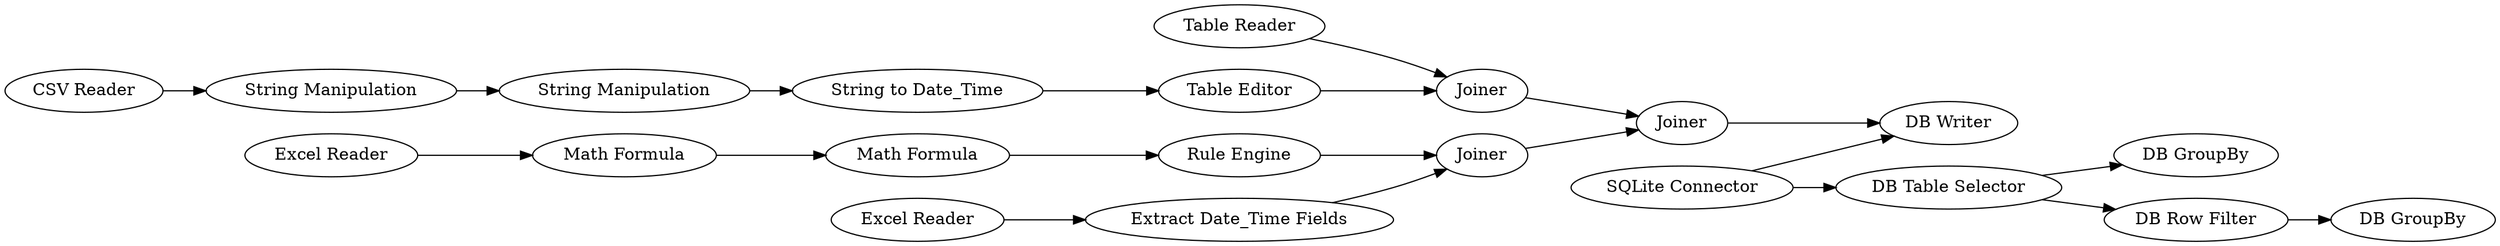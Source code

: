 digraph {
	"571362370024194175_33" [label="Table Reader"]
	"571362370024194175_32" [label="Excel Reader"]
	"-579831685037348828_41" [label="DB GroupBy"]
	"571362370024194175_36" [label=Joiner]
	"-579831685037348828_42" [label="DB GroupBy"]
	"571362370024194175_20" [label="String Manipulation"]
	"571362370024194175_21" [label="Math Formula"]
	"571362370024194175_19" [label="String Manipulation"]
	"571362370024194175_23" [label="Math Formula"]
	"571362370024194175_26" [label="Table Editor"]
	"571362370024194175_25" [label="Extract Date_Time Fields"]
	"571362370024194175_22" [label="Rule Engine"]
	"571362370024194175_37" [label=Joiner]
	"571362370024194175_31" [label="Excel Reader"]
	"571362370024194175_24" [label="String to Date_Time"]
	"571362370024194175_6" [label="SQLite Connector"]
	"571362370024194175_30" [label="DB Writer"]
	"-579831685037348828_39" [label="DB Table Selector"]
	"571362370024194175_34" [label="CSV Reader"]
	"-579831685037348828_40" [label="DB Row Filter"]
	"571362370024194175_35" [label=Joiner]
	"571362370024194175_20" -> "571362370024194175_24"
	"571362370024194175_26" -> "571362370024194175_37"
	"571362370024194175_32" -> "571362370024194175_23"
	"571362370024194175_25" -> "571362370024194175_35"
	"571362370024194175_33" -> "571362370024194175_37"
	"571362370024194175_35" -> "571362370024194175_36"
	"571362370024194175_22" -> "571362370024194175_35"
	"-579831685037348828_40" -> "-579831685037348828_41"
	"571362370024194175_34" -> "571362370024194175_19"
	"571362370024194175_37" -> "571362370024194175_36"
	"571362370024194175_6" -> "571362370024194175_30"
	"571362370024194175_6" -> "-579831685037348828_39"
	"571362370024194175_36" -> "571362370024194175_30"
	"571362370024194175_19" -> "571362370024194175_20"
	"-579831685037348828_39" -> "-579831685037348828_42"
	"-579831685037348828_39" -> "-579831685037348828_40"
	"571362370024194175_23" -> "571362370024194175_21"
	"571362370024194175_24" -> "571362370024194175_26"
	"571362370024194175_21" -> "571362370024194175_22"
	"571362370024194175_31" -> "571362370024194175_25"
	rankdir=LR
}
